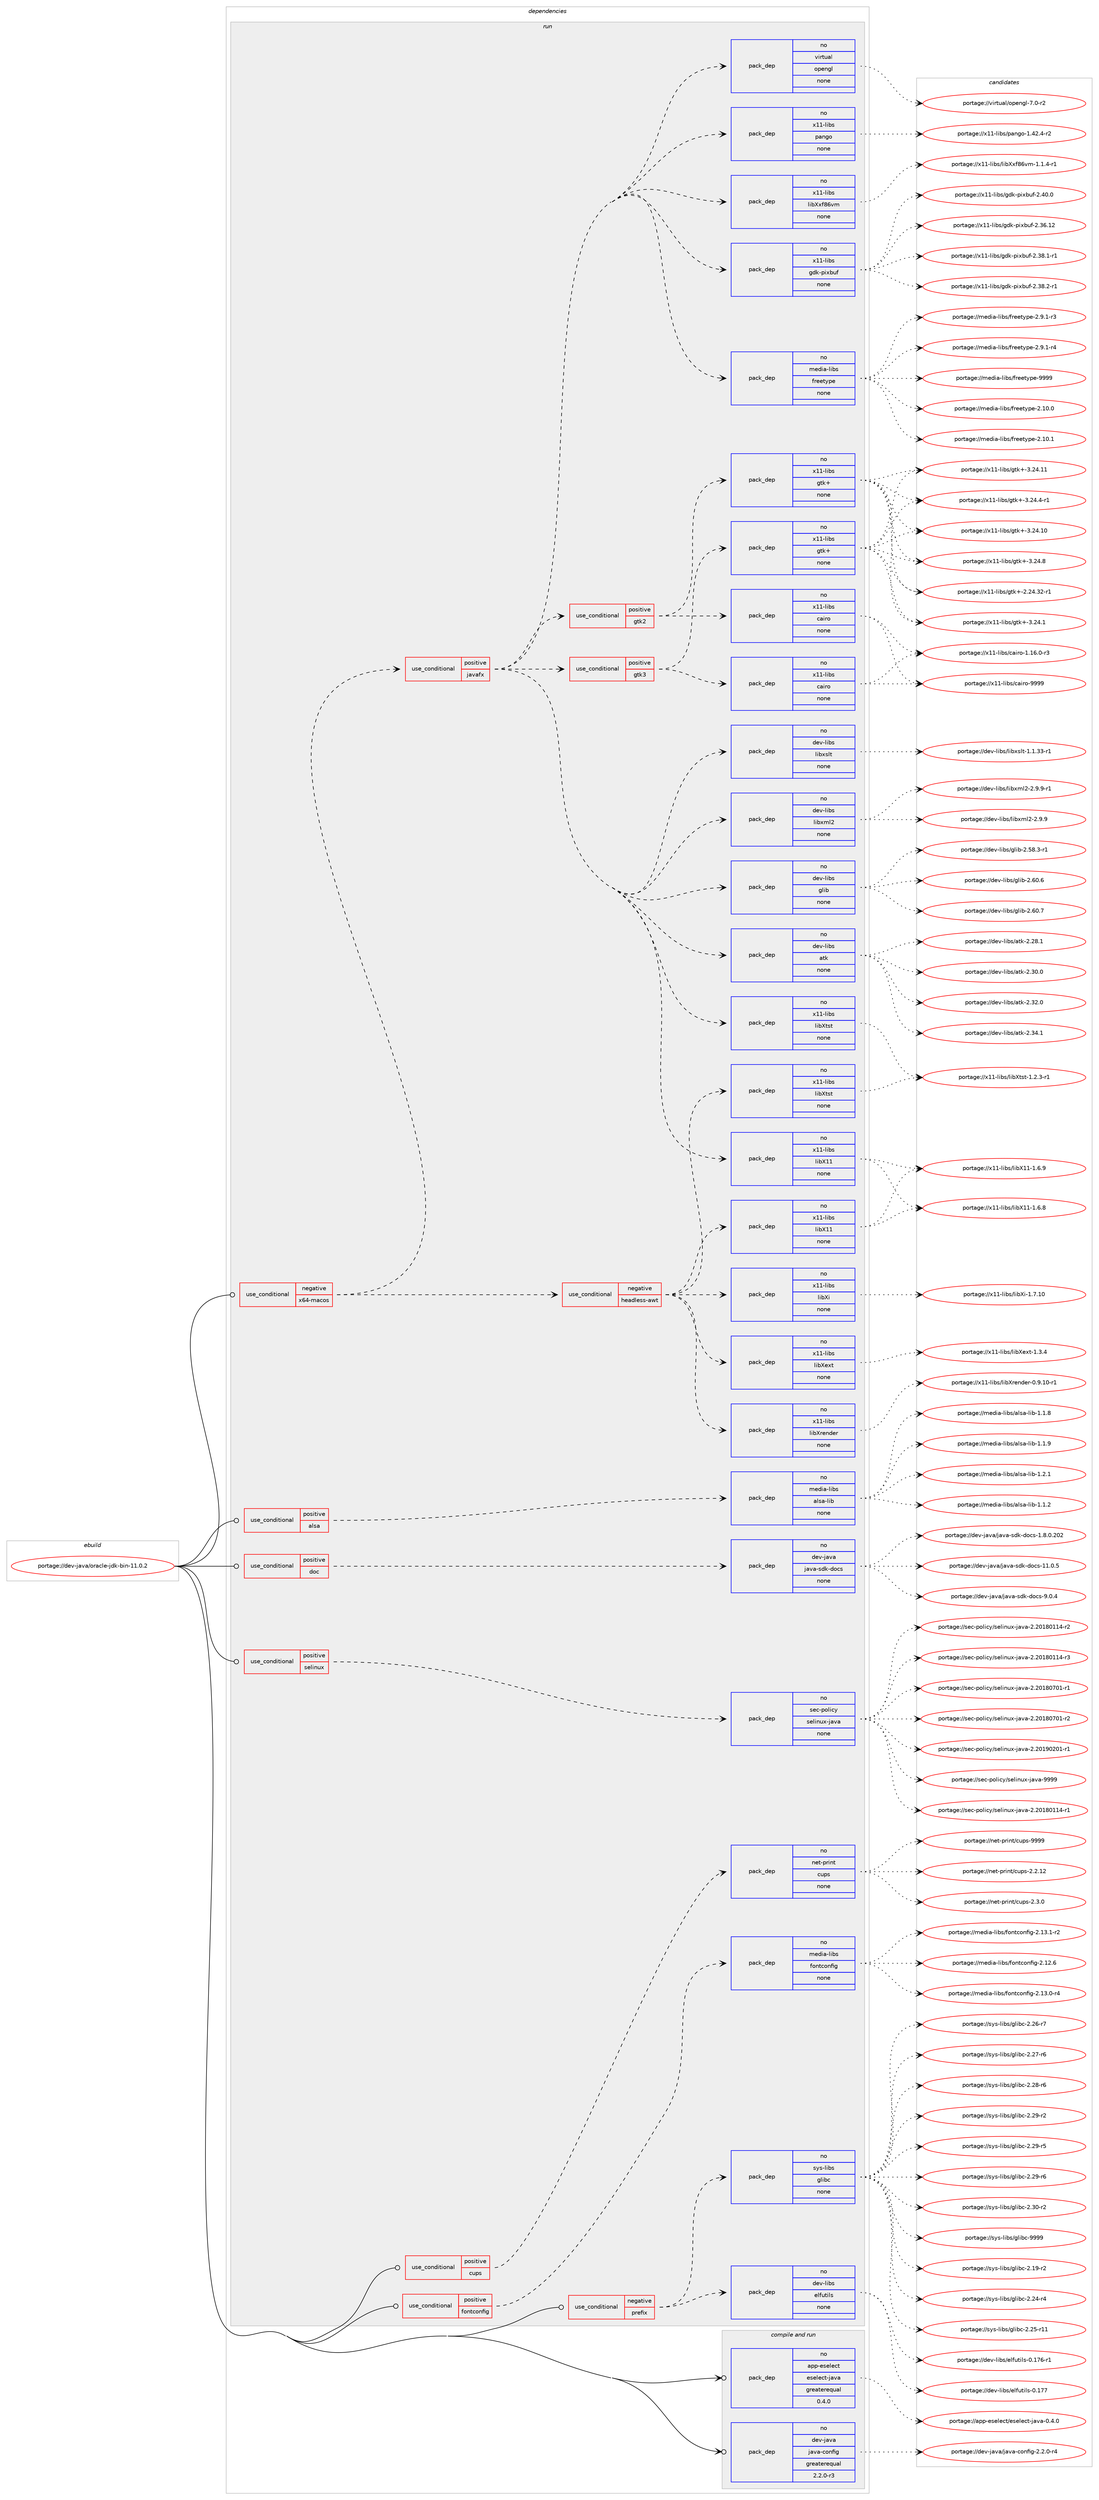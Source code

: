 digraph prolog {

# *************
# Graph options
# *************

newrank=true;
concentrate=true;
compound=true;
graph [rankdir=LR,fontname=Helvetica,fontsize=10,ranksep=1.5];#, ranksep=2.5, nodesep=0.2];
edge  [arrowhead=vee];
node  [fontname=Helvetica,fontsize=10];

# **********
# The ebuild
# **********

subgraph cluster_leftcol {
color=gray;
rank=same;
label=<<i>ebuild</i>>;
id [label="portage://dev-java/oracle-jdk-bin-11.0.2", color=red, width=4, href="../dev-java/oracle-jdk-bin-11.0.2.svg"];
}

# ****************
# The dependencies
# ****************

subgraph cluster_midcol {
color=gray;
label=<<i>dependencies</i>>;
subgraph cluster_compile {
fillcolor="#eeeeee";
style=filled;
label=<<i>compile</i>>;
}
subgraph cluster_compileandrun {
fillcolor="#eeeeee";
style=filled;
label=<<i>compile and run</i>>;
subgraph pack69713 {
dependency91204 [label=<<TABLE BORDER="0" CELLBORDER="1" CELLSPACING="0" CELLPADDING="4" WIDTH="220"><TR><TD ROWSPAN="6" CELLPADDING="30">pack_dep</TD></TR><TR><TD WIDTH="110">no</TD></TR><TR><TD>app-eselect</TD></TR><TR><TD>eselect-java</TD></TR><TR><TD>greaterequal</TD></TR><TR><TD>0.4.0</TD></TR></TABLE>>, shape=none, color=blue];
}
id:e -> dependency91204:w [weight=20,style="solid",arrowhead="odotvee"];
subgraph pack69714 {
dependency91205 [label=<<TABLE BORDER="0" CELLBORDER="1" CELLSPACING="0" CELLPADDING="4" WIDTH="220"><TR><TD ROWSPAN="6" CELLPADDING="30">pack_dep</TD></TR><TR><TD WIDTH="110">no</TD></TR><TR><TD>dev-java</TD></TR><TR><TD>java-config</TD></TR><TR><TD>greaterequal</TD></TR><TR><TD>2.2.0-r3</TD></TR></TABLE>>, shape=none, color=blue];
}
id:e -> dependency91205:w [weight=20,style="solid",arrowhead="odotvee"];
}
subgraph cluster_run {
fillcolor="#eeeeee";
style=filled;
label=<<i>run</i>>;
subgraph cond18758 {
dependency91206 [label=<<TABLE BORDER="0" CELLBORDER="1" CELLSPACING="0" CELLPADDING="4"><TR><TD ROWSPAN="3" CELLPADDING="10">use_conditional</TD></TR><TR><TD>negative</TD></TR><TR><TD>prefix</TD></TR></TABLE>>, shape=none, color=red];
subgraph pack69715 {
dependency91207 [label=<<TABLE BORDER="0" CELLBORDER="1" CELLSPACING="0" CELLPADDING="4" WIDTH="220"><TR><TD ROWSPAN="6" CELLPADDING="30">pack_dep</TD></TR><TR><TD WIDTH="110">no</TD></TR><TR><TD>dev-libs</TD></TR><TR><TD>elfutils</TD></TR><TR><TD>none</TD></TR><TR><TD></TD></TR></TABLE>>, shape=none, color=blue];
}
dependency91206:e -> dependency91207:w [weight=20,style="dashed",arrowhead="vee"];
subgraph pack69716 {
dependency91208 [label=<<TABLE BORDER="0" CELLBORDER="1" CELLSPACING="0" CELLPADDING="4" WIDTH="220"><TR><TD ROWSPAN="6" CELLPADDING="30">pack_dep</TD></TR><TR><TD WIDTH="110">no</TD></TR><TR><TD>sys-libs</TD></TR><TR><TD>glibc</TD></TR><TR><TD>none</TD></TR><TR><TD></TD></TR></TABLE>>, shape=none, color=blue];
}
dependency91206:e -> dependency91208:w [weight=20,style="dashed",arrowhead="vee"];
}
id:e -> dependency91206:w [weight=20,style="solid",arrowhead="odot"];
subgraph cond18759 {
dependency91209 [label=<<TABLE BORDER="0" CELLBORDER="1" CELLSPACING="0" CELLPADDING="4"><TR><TD ROWSPAN="3" CELLPADDING="10">use_conditional</TD></TR><TR><TD>negative</TD></TR><TR><TD>x64-macos</TD></TR></TABLE>>, shape=none, color=red];
subgraph cond18760 {
dependency91210 [label=<<TABLE BORDER="0" CELLBORDER="1" CELLSPACING="0" CELLPADDING="4"><TR><TD ROWSPAN="3" CELLPADDING="10">use_conditional</TD></TR><TR><TD>negative</TD></TR><TR><TD>headless-awt</TD></TR></TABLE>>, shape=none, color=red];
subgraph pack69717 {
dependency91211 [label=<<TABLE BORDER="0" CELLBORDER="1" CELLSPACING="0" CELLPADDING="4" WIDTH="220"><TR><TD ROWSPAN="6" CELLPADDING="30">pack_dep</TD></TR><TR><TD WIDTH="110">no</TD></TR><TR><TD>x11-libs</TD></TR><TR><TD>libX11</TD></TR><TR><TD>none</TD></TR><TR><TD></TD></TR></TABLE>>, shape=none, color=blue];
}
dependency91210:e -> dependency91211:w [weight=20,style="dashed",arrowhead="vee"];
subgraph pack69718 {
dependency91212 [label=<<TABLE BORDER="0" CELLBORDER="1" CELLSPACING="0" CELLPADDING="4" WIDTH="220"><TR><TD ROWSPAN="6" CELLPADDING="30">pack_dep</TD></TR><TR><TD WIDTH="110">no</TD></TR><TR><TD>x11-libs</TD></TR><TR><TD>libXext</TD></TR><TR><TD>none</TD></TR><TR><TD></TD></TR></TABLE>>, shape=none, color=blue];
}
dependency91210:e -> dependency91212:w [weight=20,style="dashed",arrowhead="vee"];
subgraph pack69719 {
dependency91213 [label=<<TABLE BORDER="0" CELLBORDER="1" CELLSPACING="0" CELLPADDING="4" WIDTH="220"><TR><TD ROWSPAN="6" CELLPADDING="30">pack_dep</TD></TR><TR><TD WIDTH="110">no</TD></TR><TR><TD>x11-libs</TD></TR><TR><TD>libXi</TD></TR><TR><TD>none</TD></TR><TR><TD></TD></TR></TABLE>>, shape=none, color=blue];
}
dependency91210:e -> dependency91213:w [weight=20,style="dashed",arrowhead="vee"];
subgraph pack69720 {
dependency91214 [label=<<TABLE BORDER="0" CELLBORDER="1" CELLSPACING="0" CELLPADDING="4" WIDTH="220"><TR><TD ROWSPAN="6" CELLPADDING="30">pack_dep</TD></TR><TR><TD WIDTH="110">no</TD></TR><TR><TD>x11-libs</TD></TR><TR><TD>libXrender</TD></TR><TR><TD>none</TD></TR><TR><TD></TD></TR></TABLE>>, shape=none, color=blue];
}
dependency91210:e -> dependency91214:w [weight=20,style="dashed",arrowhead="vee"];
subgraph pack69721 {
dependency91215 [label=<<TABLE BORDER="0" CELLBORDER="1" CELLSPACING="0" CELLPADDING="4" WIDTH="220"><TR><TD ROWSPAN="6" CELLPADDING="30">pack_dep</TD></TR><TR><TD WIDTH="110">no</TD></TR><TR><TD>x11-libs</TD></TR><TR><TD>libXtst</TD></TR><TR><TD>none</TD></TR><TR><TD></TD></TR></TABLE>>, shape=none, color=blue];
}
dependency91210:e -> dependency91215:w [weight=20,style="dashed",arrowhead="vee"];
}
dependency91209:e -> dependency91210:w [weight=20,style="dashed",arrowhead="vee"];
subgraph cond18761 {
dependency91216 [label=<<TABLE BORDER="0" CELLBORDER="1" CELLSPACING="0" CELLPADDING="4"><TR><TD ROWSPAN="3" CELLPADDING="10">use_conditional</TD></TR><TR><TD>positive</TD></TR><TR><TD>javafx</TD></TR></TABLE>>, shape=none, color=red];
subgraph pack69722 {
dependency91217 [label=<<TABLE BORDER="0" CELLBORDER="1" CELLSPACING="0" CELLPADDING="4" WIDTH="220"><TR><TD ROWSPAN="6" CELLPADDING="30">pack_dep</TD></TR><TR><TD WIDTH="110">no</TD></TR><TR><TD>dev-libs</TD></TR><TR><TD>atk</TD></TR><TR><TD>none</TD></TR><TR><TD></TD></TR></TABLE>>, shape=none, color=blue];
}
dependency91216:e -> dependency91217:w [weight=20,style="dashed",arrowhead="vee"];
subgraph pack69723 {
dependency91218 [label=<<TABLE BORDER="0" CELLBORDER="1" CELLSPACING="0" CELLPADDING="4" WIDTH="220"><TR><TD ROWSPAN="6" CELLPADDING="30">pack_dep</TD></TR><TR><TD WIDTH="110">no</TD></TR><TR><TD>dev-libs</TD></TR><TR><TD>glib</TD></TR><TR><TD>none</TD></TR><TR><TD></TD></TR></TABLE>>, shape=none, color=blue];
}
dependency91216:e -> dependency91218:w [weight=20,style="dashed",arrowhead="vee"];
subgraph pack69724 {
dependency91219 [label=<<TABLE BORDER="0" CELLBORDER="1" CELLSPACING="0" CELLPADDING="4" WIDTH="220"><TR><TD ROWSPAN="6" CELLPADDING="30">pack_dep</TD></TR><TR><TD WIDTH="110">no</TD></TR><TR><TD>dev-libs</TD></TR><TR><TD>libxml2</TD></TR><TR><TD>none</TD></TR><TR><TD></TD></TR></TABLE>>, shape=none, color=blue];
}
dependency91216:e -> dependency91219:w [weight=20,style="dashed",arrowhead="vee"];
subgraph pack69725 {
dependency91220 [label=<<TABLE BORDER="0" CELLBORDER="1" CELLSPACING="0" CELLPADDING="4" WIDTH="220"><TR><TD ROWSPAN="6" CELLPADDING="30">pack_dep</TD></TR><TR><TD WIDTH="110">no</TD></TR><TR><TD>dev-libs</TD></TR><TR><TD>libxslt</TD></TR><TR><TD>none</TD></TR><TR><TD></TD></TR></TABLE>>, shape=none, color=blue];
}
dependency91216:e -> dependency91220:w [weight=20,style="dashed",arrowhead="vee"];
subgraph pack69726 {
dependency91221 [label=<<TABLE BORDER="0" CELLBORDER="1" CELLSPACING="0" CELLPADDING="4" WIDTH="220"><TR><TD ROWSPAN="6" CELLPADDING="30">pack_dep</TD></TR><TR><TD WIDTH="110">no</TD></TR><TR><TD>media-libs</TD></TR><TR><TD>freetype</TD></TR><TR><TD>none</TD></TR><TR><TD></TD></TR></TABLE>>, shape=none, color=blue];
}
dependency91216:e -> dependency91221:w [weight=20,style="dashed",arrowhead="vee"];
subgraph pack69727 {
dependency91222 [label=<<TABLE BORDER="0" CELLBORDER="1" CELLSPACING="0" CELLPADDING="4" WIDTH="220"><TR><TD ROWSPAN="6" CELLPADDING="30">pack_dep</TD></TR><TR><TD WIDTH="110">no</TD></TR><TR><TD>x11-libs</TD></TR><TR><TD>gdk-pixbuf</TD></TR><TR><TD>none</TD></TR><TR><TD></TD></TR></TABLE>>, shape=none, color=blue];
}
dependency91216:e -> dependency91222:w [weight=20,style="dashed",arrowhead="vee"];
subgraph pack69728 {
dependency91223 [label=<<TABLE BORDER="0" CELLBORDER="1" CELLSPACING="0" CELLPADDING="4" WIDTH="220"><TR><TD ROWSPAN="6" CELLPADDING="30">pack_dep</TD></TR><TR><TD WIDTH="110">no</TD></TR><TR><TD>x11-libs</TD></TR><TR><TD>libX11</TD></TR><TR><TD>none</TD></TR><TR><TD></TD></TR></TABLE>>, shape=none, color=blue];
}
dependency91216:e -> dependency91223:w [weight=20,style="dashed",arrowhead="vee"];
subgraph pack69729 {
dependency91224 [label=<<TABLE BORDER="0" CELLBORDER="1" CELLSPACING="0" CELLPADDING="4" WIDTH="220"><TR><TD ROWSPAN="6" CELLPADDING="30">pack_dep</TD></TR><TR><TD WIDTH="110">no</TD></TR><TR><TD>x11-libs</TD></TR><TR><TD>libXtst</TD></TR><TR><TD>none</TD></TR><TR><TD></TD></TR></TABLE>>, shape=none, color=blue];
}
dependency91216:e -> dependency91224:w [weight=20,style="dashed",arrowhead="vee"];
subgraph pack69730 {
dependency91225 [label=<<TABLE BORDER="0" CELLBORDER="1" CELLSPACING="0" CELLPADDING="4" WIDTH="220"><TR><TD ROWSPAN="6" CELLPADDING="30">pack_dep</TD></TR><TR><TD WIDTH="110">no</TD></TR><TR><TD>x11-libs</TD></TR><TR><TD>libXxf86vm</TD></TR><TR><TD>none</TD></TR><TR><TD></TD></TR></TABLE>>, shape=none, color=blue];
}
dependency91216:e -> dependency91225:w [weight=20,style="dashed",arrowhead="vee"];
subgraph pack69731 {
dependency91226 [label=<<TABLE BORDER="0" CELLBORDER="1" CELLSPACING="0" CELLPADDING="4" WIDTH="220"><TR><TD ROWSPAN="6" CELLPADDING="30">pack_dep</TD></TR><TR><TD WIDTH="110">no</TD></TR><TR><TD>x11-libs</TD></TR><TR><TD>pango</TD></TR><TR><TD>none</TD></TR><TR><TD></TD></TR></TABLE>>, shape=none, color=blue];
}
dependency91216:e -> dependency91226:w [weight=20,style="dashed",arrowhead="vee"];
subgraph pack69732 {
dependency91227 [label=<<TABLE BORDER="0" CELLBORDER="1" CELLSPACING="0" CELLPADDING="4" WIDTH="220"><TR><TD ROWSPAN="6" CELLPADDING="30">pack_dep</TD></TR><TR><TD WIDTH="110">no</TD></TR><TR><TD>virtual</TD></TR><TR><TD>opengl</TD></TR><TR><TD>none</TD></TR><TR><TD></TD></TR></TABLE>>, shape=none, color=blue];
}
dependency91216:e -> dependency91227:w [weight=20,style="dashed",arrowhead="vee"];
subgraph cond18762 {
dependency91228 [label=<<TABLE BORDER="0" CELLBORDER="1" CELLSPACING="0" CELLPADDING="4"><TR><TD ROWSPAN="3" CELLPADDING="10">use_conditional</TD></TR><TR><TD>positive</TD></TR><TR><TD>gtk2</TD></TR></TABLE>>, shape=none, color=red];
subgraph pack69733 {
dependency91229 [label=<<TABLE BORDER="0" CELLBORDER="1" CELLSPACING="0" CELLPADDING="4" WIDTH="220"><TR><TD ROWSPAN="6" CELLPADDING="30">pack_dep</TD></TR><TR><TD WIDTH="110">no</TD></TR><TR><TD>x11-libs</TD></TR><TR><TD>cairo</TD></TR><TR><TD>none</TD></TR><TR><TD></TD></TR></TABLE>>, shape=none, color=blue];
}
dependency91228:e -> dependency91229:w [weight=20,style="dashed",arrowhead="vee"];
subgraph pack69734 {
dependency91230 [label=<<TABLE BORDER="0" CELLBORDER="1" CELLSPACING="0" CELLPADDING="4" WIDTH="220"><TR><TD ROWSPAN="6" CELLPADDING="30">pack_dep</TD></TR><TR><TD WIDTH="110">no</TD></TR><TR><TD>x11-libs</TD></TR><TR><TD>gtk+</TD></TR><TR><TD>none</TD></TR><TR><TD></TD></TR></TABLE>>, shape=none, color=blue];
}
dependency91228:e -> dependency91230:w [weight=20,style="dashed",arrowhead="vee"];
}
dependency91216:e -> dependency91228:w [weight=20,style="dashed",arrowhead="vee"];
subgraph cond18763 {
dependency91231 [label=<<TABLE BORDER="0" CELLBORDER="1" CELLSPACING="0" CELLPADDING="4"><TR><TD ROWSPAN="3" CELLPADDING="10">use_conditional</TD></TR><TR><TD>positive</TD></TR><TR><TD>gtk3</TD></TR></TABLE>>, shape=none, color=red];
subgraph pack69735 {
dependency91232 [label=<<TABLE BORDER="0" CELLBORDER="1" CELLSPACING="0" CELLPADDING="4" WIDTH="220"><TR><TD ROWSPAN="6" CELLPADDING="30">pack_dep</TD></TR><TR><TD WIDTH="110">no</TD></TR><TR><TD>x11-libs</TD></TR><TR><TD>cairo</TD></TR><TR><TD>none</TD></TR><TR><TD></TD></TR></TABLE>>, shape=none, color=blue];
}
dependency91231:e -> dependency91232:w [weight=20,style="dashed",arrowhead="vee"];
subgraph pack69736 {
dependency91233 [label=<<TABLE BORDER="0" CELLBORDER="1" CELLSPACING="0" CELLPADDING="4" WIDTH="220"><TR><TD ROWSPAN="6" CELLPADDING="30">pack_dep</TD></TR><TR><TD WIDTH="110">no</TD></TR><TR><TD>x11-libs</TD></TR><TR><TD>gtk+</TD></TR><TR><TD>none</TD></TR><TR><TD></TD></TR></TABLE>>, shape=none, color=blue];
}
dependency91231:e -> dependency91233:w [weight=20,style="dashed",arrowhead="vee"];
}
dependency91216:e -> dependency91231:w [weight=20,style="dashed",arrowhead="vee"];
}
dependency91209:e -> dependency91216:w [weight=20,style="dashed",arrowhead="vee"];
}
id:e -> dependency91209:w [weight=20,style="solid",arrowhead="odot"];
subgraph cond18764 {
dependency91234 [label=<<TABLE BORDER="0" CELLBORDER="1" CELLSPACING="0" CELLPADDING="4"><TR><TD ROWSPAN="3" CELLPADDING="10">use_conditional</TD></TR><TR><TD>positive</TD></TR><TR><TD>alsa</TD></TR></TABLE>>, shape=none, color=red];
subgraph pack69737 {
dependency91235 [label=<<TABLE BORDER="0" CELLBORDER="1" CELLSPACING="0" CELLPADDING="4" WIDTH="220"><TR><TD ROWSPAN="6" CELLPADDING="30">pack_dep</TD></TR><TR><TD WIDTH="110">no</TD></TR><TR><TD>media-libs</TD></TR><TR><TD>alsa-lib</TD></TR><TR><TD>none</TD></TR><TR><TD></TD></TR></TABLE>>, shape=none, color=blue];
}
dependency91234:e -> dependency91235:w [weight=20,style="dashed",arrowhead="vee"];
}
id:e -> dependency91234:w [weight=20,style="solid",arrowhead="odot"];
subgraph cond18765 {
dependency91236 [label=<<TABLE BORDER="0" CELLBORDER="1" CELLSPACING="0" CELLPADDING="4"><TR><TD ROWSPAN="3" CELLPADDING="10">use_conditional</TD></TR><TR><TD>positive</TD></TR><TR><TD>cups</TD></TR></TABLE>>, shape=none, color=red];
subgraph pack69738 {
dependency91237 [label=<<TABLE BORDER="0" CELLBORDER="1" CELLSPACING="0" CELLPADDING="4" WIDTH="220"><TR><TD ROWSPAN="6" CELLPADDING="30">pack_dep</TD></TR><TR><TD WIDTH="110">no</TD></TR><TR><TD>net-print</TD></TR><TR><TD>cups</TD></TR><TR><TD>none</TD></TR><TR><TD></TD></TR></TABLE>>, shape=none, color=blue];
}
dependency91236:e -> dependency91237:w [weight=20,style="dashed",arrowhead="vee"];
}
id:e -> dependency91236:w [weight=20,style="solid",arrowhead="odot"];
subgraph cond18766 {
dependency91238 [label=<<TABLE BORDER="0" CELLBORDER="1" CELLSPACING="0" CELLPADDING="4"><TR><TD ROWSPAN="3" CELLPADDING="10">use_conditional</TD></TR><TR><TD>positive</TD></TR><TR><TD>doc</TD></TR></TABLE>>, shape=none, color=red];
subgraph pack69739 {
dependency91239 [label=<<TABLE BORDER="0" CELLBORDER="1" CELLSPACING="0" CELLPADDING="4" WIDTH="220"><TR><TD ROWSPAN="6" CELLPADDING="30">pack_dep</TD></TR><TR><TD WIDTH="110">no</TD></TR><TR><TD>dev-java</TD></TR><TR><TD>java-sdk-docs</TD></TR><TR><TD>none</TD></TR><TR><TD></TD></TR></TABLE>>, shape=none, color=blue];
}
dependency91238:e -> dependency91239:w [weight=20,style="dashed",arrowhead="vee"];
}
id:e -> dependency91238:w [weight=20,style="solid",arrowhead="odot"];
subgraph cond18767 {
dependency91240 [label=<<TABLE BORDER="0" CELLBORDER="1" CELLSPACING="0" CELLPADDING="4"><TR><TD ROWSPAN="3" CELLPADDING="10">use_conditional</TD></TR><TR><TD>positive</TD></TR><TR><TD>fontconfig</TD></TR></TABLE>>, shape=none, color=red];
subgraph pack69740 {
dependency91241 [label=<<TABLE BORDER="0" CELLBORDER="1" CELLSPACING="0" CELLPADDING="4" WIDTH="220"><TR><TD ROWSPAN="6" CELLPADDING="30">pack_dep</TD></TR><TR><TD WIDTH="110">no</TD></TR><TR><TD>media-libs</TD></TR><TR><TD>fontconfig</TD></TR><TR><TD>none</TD></TR><TR><TD></TD></TR></TABLE>>, shape=none, color=blue];
}
dependency91240:e -> dependency91241:w [weight=20,style="dashed",arrowhead="vee"];
}
id:e -> dependency91240:w [weight=20,style="solid",arrowhead="odot"];
subgraph cond18768 {
dependency91242 [label=<<TABLE BORDER="0" CELLBORDER="1" CELLSPACING="0" CELLPADDING="4"><TR><TD ROWSPAN="3" CELLPADDING="10">use_conditional</TD></TR><TR><TD>positive</TD></TR><TR><TD>selinux</TD></TR></TABLE>>, shape=none, color=red];
subgraph pack69741 {
dependency91243 [label=<<TABLE BORDER="0" CELLBORDER="1" CELLSPACING="0" CELLPADDING="4" WIDTH="220"><TR><TD ROWSPAN="6" CELLPADDING="30">pack_dep</TD></TR><TR><TD WIDTH="110">no</TD></TR><TR><TD>sec-policy</TD></TR><TR><TD>selinux-java</TD></TR><TR><TD>none</TD></TR><TR><TD></TD></TR></TABLE>>, shape=none, color=blue];
}
dependency91242:e -> dependency91243:w [weight=20,style="dashed",arrowhead="vee"];
}
id:e -> dependency91242:w [weight=20,style="solid",arrowhead="odot"];
}
}

# **************
# The candidates
# **************

subgraph cluster_choices {
rank=same;
color=gray;
label=<<i>candidates</i>>;

subgraph choice69713 {
color=black;
nodesep=1;
choiceportage9711211245101115101108101991164710111510110810199116451069711897454846524648 [label="portage://app-eselect/eselect-java-0.4.0", color=red, width=4,href="../app-eselect/eselect-java-0.4.0.svg"];
dependency91204:e -> choiceportage9711211245101115101108101991164710111510110810199116451069711897454846524648:w [style=dotted,weight="100"];
}
subgraph choice69714 {
color=black;
nodesep=1;
choiceportage10010111845106971189747106971189745991111101021051034550465046484511452 [label="portage://dev-java/java-config-2.2.0-r4", color=red, width=4,href="../dev-java/java-config-2.2.0-r4.svg"];
dependency91205:e -> choiceportage10010111845106971189747106971189745991111101021051034550465046484511452:w [style=dotted,weight="100"];
}
subgraph choice69715 {
color=black;
nodesep=1;
choiceportage1001011184510810598115471011081021171161051081154548464955544511449 [label="portage://dev-libs/elfutils-0.176-r1", color=red, width=4,href="../dev-libs/elfutils-0.176-r1.svg"];
choiceportage100101118451081059811547101108102117116105108115454846495555 [label="portage://dev-libs/elfutils-0.177", color=red, width=4,href="../dev-libs/elfutils-0.177.svg"];
dependency91207:e -> choiceportage1001011184510810598115471011081021171161051081154548464955544511449:w [style=dotted,weight="100"];
dependency91207:e -> choiceportage100101118451081059811547101108102117116105108115454846495555:w [style=dotted,weight="100"];
}
subgraph choice69716 {
color=black;
nodesep=1;
choiceportage115121115451081059811547103108105989945504649574511450 [label="portage://sys-libs/glibc-2.19-r2", color=red, width=4,href="../sys-libs/glibc-2.19-r2.svg"];
choiceportage115121115451081059811547103108105989945504650524511452 [label="portage://sys-libs/glibc-2.24-r4", color=red, width=4,href="../sys-libs/glibc-2.24-r4.svg"];
choiceportage11512111545108105981154710310810598994550465053451144949 [label="portage://sys-libs/glibc-2.25-r11", color=red, width=4,href="../sys-libs/glibc-2.25-r11.svg"];
choiceportage115121115451081059811547103108105989945504650544511455 [label="portage://sys-libs/glibc-2.26-r7", color=red, width=4,href="../sys-libs/glibc-2.26-r7.svg"];
choiceportage115121115451081059811547103108105989945504650554511454 [label="portage://sys-libs/glibc-2.27-r6", color=red, width=4,href="../sys-libs/glibc-2.27-r6.svg"];
choiceportage115121115451081059811547103108105989945504650564511454 [label="portage://sys-libs/glibc-2.28-r6", color=red, width=4,href="../sys-libs/glibc-2.28-r6.svg"];
choiceportage115121115451081059811547103108105989945504650574511450 [label="portage://sys-libs/glibc-2.29-r2", color=red, width=4,href="../sys-libs/glibc-2.29-r2.svg"];
choiceportage115121115451081059811547103108105989945504650574511453 [label="portage://sys-libs/glibc-2.29-r5", color=red, width=4,href="../sys-libs/glibc-2.29-r5.svg"];
choiceportage115121115451081059811547103108105989945504650574511454 [label="portage://sys-libs/glibc-2.29-r6", color=red, width=4,href="../sys-libs/glibc-2.29-r6.svg"];
choiceportage115121115451081059811547103108105989945504651484511450 [label="portage://sys-libs/glibc-2.30-r2", color=red, width=4,href="../sys-libs/glibc-2.30-r2.svg"];
choiceportage11512111545108105981154710310810598994557575757 [label="portage://sys-libs/glibc-9999", color=red, width=4,href="../sys-libs/glibc-9999.svg"];
dependency91208:e -> choiceportage115121115451081059811547103108105989945504649574511450:w [style=dotted,weight="100"];
dependency91208:e -> choiceportage115121115451081059811547103108105989945504650524511452:w [style=dotted,weight="100"];
dependency91208:e -> choiceportage11512111545108105981154710310810598994550465053451144949:w [style=dotted,weight="100"];
dependency91208:e -> choiceportage115121115451081059811547103108105989945504650544511455:w [style=dotted,weight="100"];
dependency91208:e -> choiceportage115121115451081059811547103108105989945504650554511454:w [style=dotted,weight="100"];
dependency91208:e -> choiceportage115121115451081059811547103108105989945504650564511454:w [style=dotted,weight="100"];
dependency91208:e -> choiceportage115121115451081059811547103108105989945504650574511450:w [style=dotted,weight="100"];
dependency91208:e -> choiceportage115121115451081059811547103108105989945504650574511453:w [style=dotted,weight="100"];
dependency91208:e -> choiceportage115121115451081059811547103108105989945504650574511454:w [style=dotted,weight="100"];
dependency91208:e -> choiceportage115121115451081059811547103108105989945504651484511450:w [style=dotted,weight="100"];
dependency91208:e -> choiceportage11512111545108105981154710310810598994557575757:w [style=dotted,weight="100"];
}
subgraph choice69717 {
color=black;
nodesep=1;
choiceportage120494945108105981154710810598884949454946544656 [label="portage://x11-libs/libX11-1.6.8", color=red, width=4,href="../x11-libs/libX11-1.6.8.svg"];
choiceportage120494945108105981154710810598884949454946544657 [label="portage://x11-libs/libX11-1.6.9", color=red, width=4,href="../x11-libs/libX11-1.6.9.svg"];
dependency91211:e -> choiceportage120494945108105981154710810598884949454946544656:w [style=dotted,weight="100"];
dependency91211:e -> choiceportage120494945108105981154710810598884949454946544657:w [style=dotted,weight="100"];
}
subgraph choice69718 {
color=black;
nodesep=1;
choiceportage12049494510810598115471081059888101120116454946514652 [label="portage://x11-libs/libXext-1.3.4", color=red, width=4,href="../x11-libs/libXext-1.3.4.svg"];
dependency91212:e -> choiceportage12049494510810598115471081059888101120116454946514652:w [style=dotted,weight="100"];
}
subgraph choice69719 {
color=black;
nodesep=1;
choiceportage1204949451081059811547108105988810545494655464948 [label="portage://x11-libs/libXi-1.7.10", color=red, width=4,href="../x11-libs/libXi-1.7.10.svg"];
dependency91213:e -> choiceportage1204949451081059811547108105988810545494655464948:w [style=dotted,weight="100"];
}
subgraph choice69720 {
color=black;
nodesep=1;
choiceportage12049494510810598115471081059888114101110100101114454846574649484511449 [label="portage://x11-libs/libXrender-0.9.10-r1", color=red, width=4,href="../x11-libs/libXrender-0.9.10-r1.svg"];
dependency91214:e -> choiceportage12049494510810598115471081059888114101110100101114454846574649484511449:w [style=dotted,weight="100"];
}
subgraph choice69721 {
color=black;
nodesep=1;
choiceportage120494945108105981154710810598881161151164549465046514511449 [label="portage://x11-libs/libXtst-1.2.3-r1", color=red, width=4,href="../x11-libs/libXtst-1.2.3-r1.svg"];
dependency91215:e -> choiceportage120494945108105981154710810598881161151164549465046514511449:w [style=dotted,weight="100"];
}
subgraph choice69722 {
color=black;
nodesep=1;
choiceportage1001011184510810598115479711610745504650564649 [label="portage://dev-libs/atk-2.28.1", color=red, width=4,href="../dev-libs/atk-2.28.1.svg"];
choiceportage1001011184510810598115479711610745504651484648 [label="portage://dev-libs/atk-2.30.0", color=red, width=4,href="../dev-libs/atk-2.30.0.svg"];
choiceportage1001011184510810598115479711610745504651504648 [label="portage://dev-libs/atk-2.32.0", color=red, width=4,href="../dev-libs/atk-2.32.0.svg"];
choiceportage1001011184510810598115479711610745504651524649 [label="portage://dev-libs/atk-2.34.1", color=red, width=4,href="../dev-libs/atk-2.34.1.svg"];
dependency91217:e -> choiceportage1001011184510810598115479711610745504650564649:w [style=dotted,weight="100"];
dependency91217:e -> choiceportage1001011184510810598115479711610745504651484648:w [style=dotted,weight="100"];
dependency91217:e -> choiceportage1001011184510810598115479711610745504651504648:w [style=dotted,weight="100"];
dependency91217:e -> choiceportage1001011184510810598115479711610745504651524649:w [style=dotted,weight="100"];
}
subgraph choice69723 {
color=black;
nodesep=1;
choiceportage10010111845108105981154710310810598455046535646514511449 [label="portage://dev-libs/glib-2.58.3-r1", color=red, width=4,href="../dev-libs/glib-2.58.3-r1.svg"];
choiceportage1001011184510810598115471031081059845504654484654 [label="portage://dev-libs/glib-2.60.6", color=red, width=4,href="../dev-libs/glib-2.60.6.svg"];
choiceportage1001011184510810598115471031081059845504654484655 [label="portage://dev-libs/glib-2.60.7", color=red, width=4,href="../dev-libs/glib-2.60.7.svg"];
dependency91218:e -> choiceportage10010111845108105981154710310810598455046535646514511449:w [style=dotted,weight="100"];
dependency91218:e -> choiceportage1001011184510810598115471031081059845504654484654:w [style=dotted,weight="100"];
dependency91218:e -> choiceportage1001011184510810598115471031081059845504654484655:w [style=dotted,weight="100"];
}
subgraph choice69724 {
color=black;
nodesep=1;
choiceportage1001011184510810598115471081059812010910850455046574657 [label="portage://dev-libs/libxml2-2.9.9", color=red, width=4,href="../dev-libs/libxml2-2.9.9.svg"];
choiceportage10010111845108105981154710810598120109108504550465746574511449 [label="portage://dev-libs/libxml2-2.9.9-r1", color=red, width=4,href="../dev-libs/libxml2-2.9.9-r1.svg"];
dependency91219:e -> choiceportage1001011184510810598115471081059812010910850455046574657:w [style=dotted,weight="100"];
dependency91219:e -> choiceportage10010111845108105981154710810598120109108504550465746574511449:w [style=dotted,weight="100"];
}
subgraph choice69725 {
color=black;
nodesep=1;
choiceportage10010111845108105981154710810598120115108116454946494651514511449 [label="portage://dev-libs/libxslt-1.1.33-r1", color=red, width=4,href="../dev-libs/libxslt-1.1.33-r1.svg"];
dependency91220:e -> choiceportage10010111845108105981154710810598120115108116454946494651514511449:w [style=dotted,weight="100"];
}
subgraph choice69726 {
color=black;
nodesep=1;
choiceportage1091011001059745108105981154710211410110111612111210145504649484648 [label="portage://media-libs/freetype-2.10.0", color=red, width=4,href="../media-libs/freetype-2.10.0.svg"];
choiceportage1091011001059745108105981154710211410110111612111210145504649484649 [label="portage://media-libs/freetype-2.10.1", color=red, width=4,href="../media-libs/freetype-2.10.1.svg"];
choiceportage109101100105974510810598115471021141011011161211121014550465746494511451 [label="portage://media-libs/freetype-2.9.1-r3", color=red, width=4,href="../media-libs/freetype-2.9.1-r3.svg"];
choiceportage109101100105974510810598115471021141011011161211121014550465746494511452 [label="portage://media-libs/freetype-2.9.1-r4", color=red, width=4,href="../media-libs/freetype-2.9.1-r4.svg"];
choiceportage109101100105974510810598115471021141011011161211121014557575757 [label="portage://media-libs/freetype-9999", color=red, width=4,href="../media-libs/freetype-9999.svg"];
dependency91221:e -> choiceportage1091011001059745108105981154710211410110111612111210145504649484648:w [style=dotted,weight="100"];
dependency91221:e -> choiceportage1091011001059745108105981154710211410110111612111210145504649484649:w [style=dotted,weight="100"];
dependency91221:e -> choiceportage109101100105974510810598115471021141011011161211121014550465746494511451:w [style=dotted,weight="100"];
dependency91221:e -> choiceportage109101100105974510810598115471021141011011161211121014550465746494511452:w [style=dotted,weight="100"];
dependency91221:e -> choiceportage109101100105974510810598115471021141011011161211121014557575757:w [style=dotted,weight="100"];
}
subgraph choice69727 {
color=black;
nodesep=1;
choiceportage120494945108105981154710310010745112105120981171024550465154464950 [label="portage://x11-libs/gdk-pixbuf-2.36.12", color=red, width=4,href="../x11-libs/gdk-pixbuf-2.36.12.svg"];
choiceportage12049494510810598115471031001074511210512098117102455046515646494511449 [label="portage://x11-libs/gdk-pixbuf-2.38.1-r1", color=red, width=4,href="../x11-libs/gdk-pixbuf-2.38.1-r1.svg"];
choiceportage12049494510810598115471031001074511210512098117102455046515646504511449 [label="portage://x11-libs/gdk-pixbuf-2.38.2-r1", color=red, width=4,href="../x11-libs/gdk-pixbuf-2.38.2-r1.svg"];
choiceportage1204949451081059811547103100107451121051209811710245504652484648 [label="portage://x11-libs/gdk-pixbuf-2.40.0", color=red, width=4,href="../x11-libs/gdk-pixbuf-2.40.0.svg"];
dependency91222:e -> choiceportage120494945108105981154710310010745112105120981171024550465154464950:w [style=dotted,weight="100"];
dependency91222:e -> choiceportage12049494510810598115471031001074511210512098117102455046515646494511449:w [style=dotted,weight="100"];
dependency91222:e -> choiceportage12049494510810598115471031001074511210512098117102455046515646504511449:w [style=dotted,weight="100"];
dependency91222:e -> choiceportage1204949451081059811547103100107451121051209811710245504652484648:w [style=dotted,weight="100"];
}
subgraph choice69728 {
color=black;
nodesep=1;
choiceportage120494945108105981154710810598884949454946544656 [label="portage://x11-libs/libX11-1.6.8", color=red, width=4,href="../x11-libs/libX11-1.6.8.svg"];
choiceportage120494945108105981154710810598884949454946544657 [label="portage://x11-libs/libX11-1.6.9", color=red, width=4,href="../x11-libs/libX11-1.6.9.svg"];
dependency91223:e -> choiceportage120494945108105981154710810598884949454946544656:w [style=dotted,weight="100"];
dependency91223:e -> choiceportage120494945108105981154710810598884949454946544657:w [style=dotted,weight="100"];
}
subgraph choice69729 {
color=black;
nodesep=1;
choiceportage120494945108105981154710810598881161151164549465046514511449 [label="portage://x11-libs/libXtst-1.2.3-r1", color=red, width=4,href="../x11-libs/libXtst-1.2.3-r1.svg"];
dependency91224:e -> choiceportage120494945108105981154710810598881161151164549465046514511449:w [style=dotted,weight="100"];
}
subgraph choice69730 {
color=black;
nodesep=1;
choiceportage1204949451081059811547108105988812010256541181094549464946524511449 [label="portage://x11-libs/libXxf86vm-1.1.4-r1", color=red, width=4,href="../x11-libs/libXxf86vm-1.1.4-r1.svg"];
dependency91225:e -> choiceportage1204949451081059811547108105988812010256541181094549464946524511449:w [style=dotted,weight="100"];
}
subgraph choice69731 {
color=black;
nodesep=1;
choiceportage120494945108105981154711297110103111454946525046524511450 [label="portage://x11-libs/pango-1.42.4-r2", color=red, width=4,href="../x11-libs/pango-1.42.4-r2.svg"];
dependency91226:e -> choiceportage120494945108105981154711297110103111454946525046524511450:w [style=dotted,weight="100"];
}
subgraph choice69732 {
color=black;
nodesep=1;
choiceportage1181051141161179710847111112101110103108455546484511450 [label="portage://virtual/opengl-7.0-r2", color=red, width=4,href="../virtual/opengl-7.0-r2.svg"];
dependency91227:e -> choiceportage1181051141161179710847111112101110103108455546484511450:w [style=dotted,weight="100"];
}
subgraph choice69733 {
color=black;
nodesep=1;
choiceportage12049494510810598115479997105114111454946495446484511451 [label="portage://x11-libs/cairo-1.16.0-r3", color=red, width=4,href="../x11-libs/cairo-1.16.0-r3.svg"];
choiceportage120494945108105981154799971051141114557575757 [label="portage://x11-libs/cairo-9999", color=red, width=4,href="../x11-libs/cairo-9999.svg"];
dependency91229:e -> choiceportage12049494510810598115479997105114111454946495446484511451:w [style=dotted,weight="100"];
dependency91229:e -> choiceportage120494945108105981154799971051141114557575757:w [style=dotted,weight="100"];
}
subgraph choice69734 {
color=black;
nodesep=1;
choiceportage12049494510810598115471031161074345504650524651504511449 [label="portage://x11-libs/gtk+-2.24.32-r1", color=red, width=4,href="../x11-libs/gtk+-2.24.32-r1.svg"];
choiceportage12049494510810598115471031161074345514650524649 [label="portage://x11-libs/gtk+-3.24.1", color=red, width=4,href="../x11-libs/gtk+-3.24.1.svg"];
choiceportage1204949451081059811547103116107434551465052464948 [label="portage://x11-libs/gtk+-3.24.10", color=red, width=4,href="../x11-libs/gtk+-3.24.10.svg"];
choiceportage1204949451081059811547103116107434551465052464949 [label="portage://x11-libs/gtk+-3.24.11", color=red, width=4,href="../x11-libs/gtk+-3.24.11.svg"];
choiceportage120494945108105981154710311610743455146505246524511449 [label="portage://x11-libs/gtk+-3.24.4-r1", color=red, width=4,href="../x11-libs/gtk+-3.24.4-r1.svg"];
choiceportage12049494510810598115471031161074345514650524656 [label="portage://x11-libs/gtk+-3.24.8", color=red, width=4,href="../x11-libs/gtk+-3.24.8.svg"];
dependency91230:e -> choiceportage12049494510810598115471031161074345504650524651504511449:w [style=dotted,weight="100"];
dependency91230:e -> choiceportage12049494510810598115471031161074345514650524649:w [style=dotted,weight="100"];
dependency91230:e -> choiceportage1204949451081059811547103116107434551465052464948:w [style=dotted,weight="100"];
dependency91230:e -> choiceportage1204949451081059811547103116107434551465052464949:w [style=dotted,weight="100"];
dependency91230:e -> choiceportage120494945108105981154710311610743455146505246524511449:w [style=dotted,weight="100"];
dependency91230:e -> choiceportage12049494510810598115471031161074345514650524656:w [style=dotted,weight="100"];
}
subgraph choice69735 {
color=black;
nodesep=1;
choiceportage12049494510810598115479997105114111454946495446484511451 [label="portage://x11-libs/cairo-1.16.0-r3", color=red, width=4,href="../x11-libs/cairo-1.16.0-r3.svg"];
choiceportage120494945108105981154799971051141114557575757 [label="portage://x11-libs/cairo-9999", color=red, width=4,href="../x11-libs/cairo-9999.svg"];
dependency91232:e -> choiceportage12049494510810598115479997105114111454946495446484511451:w [style=dotted,weight="100"];
dependency91232:e -> choiceportage120494945108105981154799971051141114557575757:w [style=dotted,weight="100"];
}
subgraph choice69736 {
color=black;
nodesep=1;
choiceportage12049494510810598115471031161074345504650524651504511449 [label="portage://x11-libs/gtk+-2.24.32-r1", color=red, width=4,href="../x11-libs/gtk+-2.24.32-r1.svg"];
choiceportage12049494510810598115471031161074345514650524649 [label="portage://x11-libs/gtk+-3.24.1", color=red, width=4,href="../x11-libs/gtk+-3.24.1.svg"];
choiceportage1204949451081059811547103116107434551465052464948 [label="portage://x11-libs/gtk+-3.24.10", color=red, width=4,href="../x11-libs/gtk+-3.24.10.svg"];
choiceportage1204949451081059811547103116107434551465052464949 [label="portage://x11-libs/gtk+-3.24.11", color=red, width=4,href="../x11-libs/gtk+-3.24.11.svg"];
choiceportage120494945108105981154710311610743455146505246524511449 [label="portage://x11-libs/gtk+-3.24.4-r1", color=red, width=4,href="../x11-libs/gtk+-3.24.4-r1.svg"];
choiceportage12049494510810598115471031161074345514650524656 [label="portage://x11-libs/gtk+-3.24.8", color=red, width=4,href="../x11-libs/gtk+-3.24.8.svg"];
dependency91233:e -> choiceportage12049494510810598115471031161074345504650524651504511449:w [style=dotted,weight="100"];
dependency91233:e -> choiceportage12049494510810598115471031161074345514650524649:w [style=dotted,weight="100"];
dependency91233:e -> choiceportage1204949451081059811547103116107434551465052464948:w [style=dotted,weight="100"];
dependency91233:e -> choiceportage1204949451081059811547103116107434551465052464949:w [style=dotted,weight="100"];
dependency91233:e -> choiceportage120494945108105981154710311610743455146505246524511449:w [style=dotted,weight="100"];
dependency91233:e -> choiceportage12049494510810598115471031161074345514650524656:w [style=dotted,weight="100"];
}
subgraph choice69737 {
color=black;
nodesep=1;
choiceportage1091011001059745108105981154797108115974510810598454946494650 [label="portage://media-libs/alsa-lib-1.1.2", color=red, width=4,href="../media-libs/alsa-lib-1.1.2.svg"];
choiceportage1091011001059745108105981154797108115974510810598454946494656 [label="portage://media-libs/alsa-lib-1.1.8", color=red, width=4,href="../media-libs/alsa-lib-1.1.8.svg"];
choiceportage1091011001059745108105981154797108115974510810598454946494657 [label="portage://media-libs/alsa-lib-1.1.9", color=red, width=4,href="../media-libs/alsa-lib-1.1.9.svg"];
choiceportage1091011001059745108105981154797108115974510810598454946504649 [label="portage://media-libs/alsa-lib-1.2.1", color=red, width=4,href="../media-libs/alsa-lib-1.2.1.svg"];
dependency91235:e -> choiceportage1091011001059745108105981154797108115974510810598454946494650:w [style=dotted,weight="100"];
dependency91235:e -> choiceportage1091011001059745108105981154797108115974510810598454946494656:w [style=dotted,weight="100"];
dependency91235:e -> choiceportage1091011001059745108105981154797108115974510810598454946494657:w [style=dotted,weight="100"];
dependency91235:e -> choiceportage1091011001059745108105981154797108115974510810598454946504649:w [style=dotted,weight="100"];
}
subgraph choice69738 {
color=black;
nodesep=1;
choiceportage11010111645112114105110116479911711211545504650464950 [label="portage://net-print/cups-2.2.12", color=red, width=4,href="../net-print/cups-2.2.12.svg"];
choiceportage110101116451121141051101164799117112115455046514648 [label="portage://net-print/cups-2.3.0", color=red, width=4,href="../net-print/cups-2.3.0.svg"];
choiceportage1101011164511211410511011647991171121154557575757 [label="portage://net-print/cups-9999", color=red, width=4,href="../net-print/cups-9999.svg"];
dependency91237:e -> choiceportage11010111645112114105110116479911711211545504650464950:w [style=dotted,weight="100"];
dependency91237:e -> choiceportage110101116451121141051101164799117112115455046514648:w [style=dotted,weight="100"];
dependency91237:e -> choiceportage1101011164511211410511011647991171121154557575757:w [style=dotted,weight="100"];
}
subgraph choice69739 {
color=black;
nodesep=1;
choiceportage10010111845106971189747106971189745115100107451001119911545494656464846504850 [label="portage://dev-java/java-sdk-docs-1.8.0.202", color=red, width=4,href="../dev-java/java-sdk-docs-1.8.0.202.svg"];
choiceportage10010111845106971189747106971189745115100107451001119911545494946484653 [label="portage://dev-java/java-sdk-docs-11.0.5", color=red, width=4,href="../dev-java/java-sdk-docs-11.0.5.svg"];
choiceportage100101118451069711897471069711897451151001074510011199115455746484652 [label="portage://dev-java/java-sdk-docs-9.0.4", color=red, width=4,href="../dev-java/java-sdk-docs-9.0.4.svg"];
dependency91239:e -> choiceportage10010111845106971189747106971189745115100107451001119911545494656464846504850:w [style=dotted,weight="100"];
dependency91239:e -> choiceportage10010111845106971189747106971189745115100107451001119911545494946484653:w [style=dotted,weight="100"];
dependency91239:e -> choiceportage100101118451069711897471069711897451151001074510011199115455746484652:w [style=dotted,weight="100"];
}
subgraph choice69740 {
color=black;
nodesep=1;
choiceportage109101100105974510810598115471021111101169911111010210510345504649504654 [label="portage://media-libs/fontconfig-2.12.6", color=red, width=4,href="../media-libs/fontconfig-2.12.6.svg"];
choiceportage1091011001059745108105981154710211111011699111110102105103455046495146484511452 [label="portage://media-libs/fontconfig-2.13.0-r4", color=red, width=4,href="../media-libs/fontconfig-2.13.0-r4.svg"];
choiceportage1091011001059745108105981154710211111011699111110102105103455046495146494511450 [label="portage://media-libs/fontconfig-2.13.1-r2", color=red, width=4,href="../media-libs/fontconfig-2.13.1-r2.svg"];
dependency91241:e -> choiceportage109101100105974510810598115471021111101169911111010210510345504649504654:w [style=dotted,weight="100"];
dependency91241:e -> choiceportage1091011001059745108105981154710211111011699111110102105103455046495146484511452:w [style=dotted,weight="100"];
dependency91241:e -> choiceportage1091011001059745108105981154710211111011699111110102105103455046495146494511450:w [style=dotted,weight="100"];
}
subgraph choice69741 {
color=black;
nodesep=1;
choiceportage1151019945112111108105991214711510110810511011712045106971189745504650484956484949524511449 [label="portage://sec-policy/selinux-java-2.20180114-r1", color=red, width=4,href="../sec-policy/selinux-java-2.20180114-r1.svg"];
choiceportage1151019945112111108105991214711510110810511011712045106971189745504650484956484949524511450 [label="portage://sec-policy/selinux-java-2.20180114-r2", color=red, width=4,href="../sec-policy/selinux-java-2.20180114-r2.svg"];
choiceportage1151019945112111108105991214711510110810511011712045106971189745504650484956484949524511451 [label="portage://sec-policy/selinux-java-2.20180114-r3", color=red, width=4,href="../sec-policy/selinux-java-2.20180114-r3.svg"];
choiceportage1151019945112111108105991214711510110810511011712045106971189745504650484956485548494511449 [label="portage://sec-policy/selinux-java-2.20180701-r1", color=red, width=4,href="../sec-policy/selinux-java-2.20180701-r1.svg"];
choiceportage1151019945112111108105991214711510110810511011712045106971189745504650484956485548494511450 [label="portage://sec-policy/selinux-java-2.20180701-r2", color=red, width=4,href="../sec-policy/selinux-java-2.20180701-r2.svg"];
choiceportage1151019945112111108105991214711510110810511011712045106971189745504650484957485048494511449 [label="portage://sec-policy/selinux-java-2.20190201-r1", color=red, width=4,href="../sec-policy/selinux-java-2.20190201-r1.svg"];
choiceportage115101994511211110810599121471151011081051101171204510697118974557575757 [label="portage://sec-policy/selinux-java-9999", color=red, width=4,href="../sec-policy/selinux-java-9999.svg"];
dependency91243:e -> choiceportage1151019945112111108105991214711510110810511011712045106971189745504650484956484949524511449:w [style=dotted,weight="100"];
dependency91243:e -> choiceportage1151019945112111108105991214711510110810511011712045106971189745504650484956484949524511450:w [style=dotted,weight="100"];
dependency91243:e -> choiceportage1151019945112111108105991214711510110810511011712045106971189745504650484956484949524511451:w [style=dotted,weight="100"];
dependency91243:e -> choiceportage1151019945112111108105991214711510110810511011712045106971189745504650484956485548494511449:w [style=dotted,weight="100"];
dependency91243:e -> choiceportage1151019945112111108105991214711510110810511011712045106971189745504650484956485548494511450:w [style=dotted,weight="100"];
dependency91243:e -> choiceportage1151019945112111108105991214711510110810511011712045106971189745504650484957485048494511449:w [style=dotted,weight="100"];
dependency91243:e -> choiceportage115101994511211110810599121471151011081051101171204510697118974557575757:w [style=dotted,weight="100"];
}
}

}
